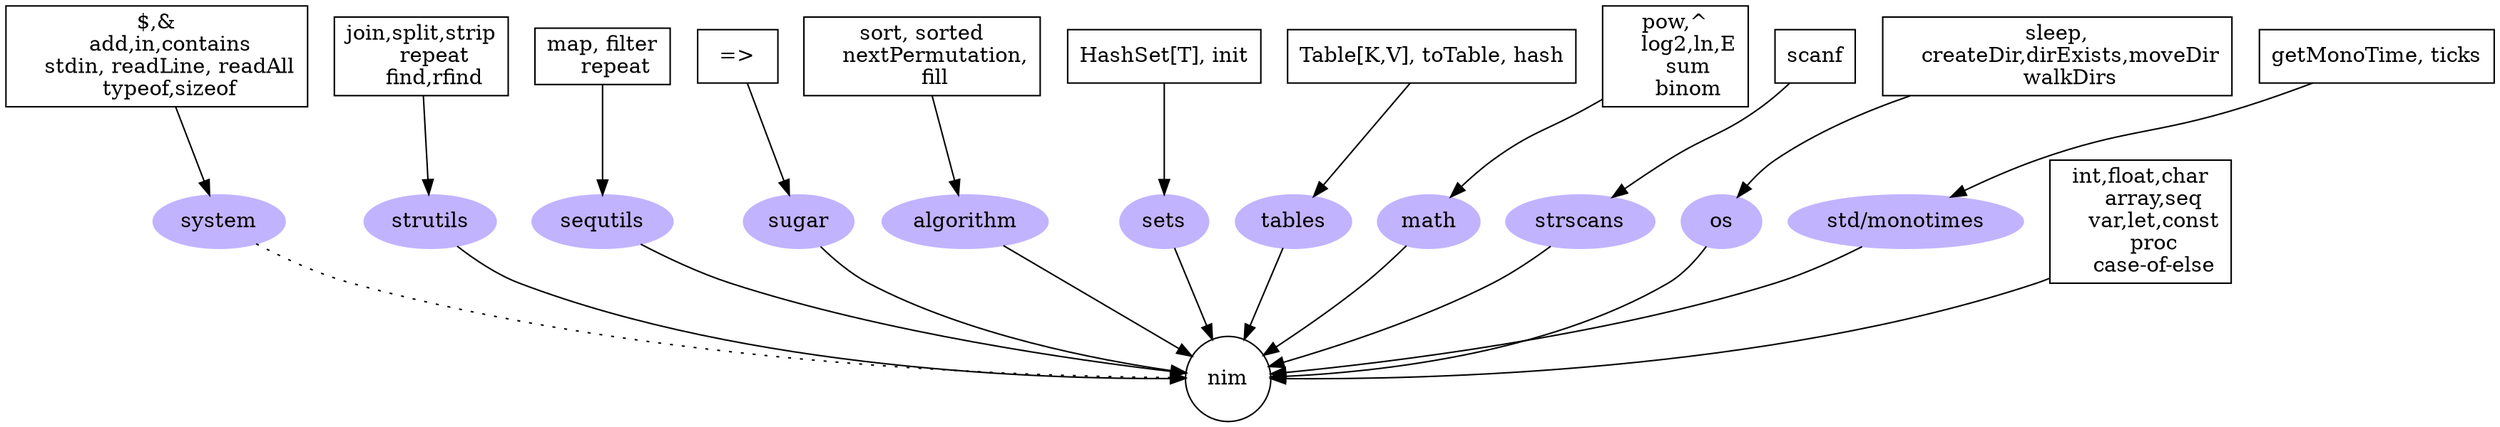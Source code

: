 digraph G { 
  nim 
    [shape = circle, URL = "https://nim-lang.org"] ;
  
  system, strutils, 
  sequtils, sugar, 
  algorithm, sets, tables, 
  math, strscans, os, monotimes
    [style = filled, color = "0.7 0.3 1.0"] ;
  
  monotimes [label="std/monotimes"]


  nim0 [ label = 
    "int,float,char
    array,seq
    var,let,const
    proc
    case-of-else", 
  shape = box ]
  nim0 -> nim ;
  
/* ************ */
  system -> nim [style = dotted] ;
  system0 [ label = 
    "$,&
    add,in,contains
    stdin, readLine, readAll
    typeof,sizeof", 
  shape = box] ;
  system0 -> system ;

/* ************ */
  strutils -> nim;
  strutils0[ label = 
    "join,split,strip
    repeat
    find,rfind", 
  shape = box] ;
  strutils0 -> strutils ;

/* ************ */

  sequtils -> nim;
  sequtils0[ label = 
    "map, filter
    repeat", 
  shape = box] ; 
  sequtils0 -> sequtils;

/* ************ */
  sugar -> nim;
  sugar0[ label = 
    "=>", 
  shape = box ] ; 
  sugar0 -> sugar;

/* ************ */

  algorithm -> nim;
  algorithm0[label = 
    "sort, sorted
    nextPermutation,
    fill", 
  shape = box ]
  algorithm0 -> algorithm    

/* ************ */

  sets -> nim;
  sets0[ label = 
    "HashSet[T], init", 
  shape = box ] ; 
  sets0 -> sets;


/* ************ */
  tables -> nim;
  tables0[ label = 
    "Table[K,V], toTable, hash", 
  shape = box ] ; 
  tables0 -> tables;


/* ************ */

  math -> nim;
  math0[ label = 
    "pow,^
    log2,ln,E
    sum
    binom", 
  shape = box ] ; 
  math0 -> math ;

/* ************ */

  strscans -> nim;
  strscans0[ label = 
    "scanf", 
  shape = box ]
  strscans0 -> strscans ;

/* ************ */

  os -> nim;
  os0[ label = 
    "sleep,
    createDir,dirExists,moveDir
    walkDirs", 
  shape = box ]
  os0 -> os ;

/* ************ */

  monotimes -> nim;
  monotimes0[ label = 
    "getMonoTime, ticks", 
  shape = box ]
  monotimes0 -> monotimes ;

}
